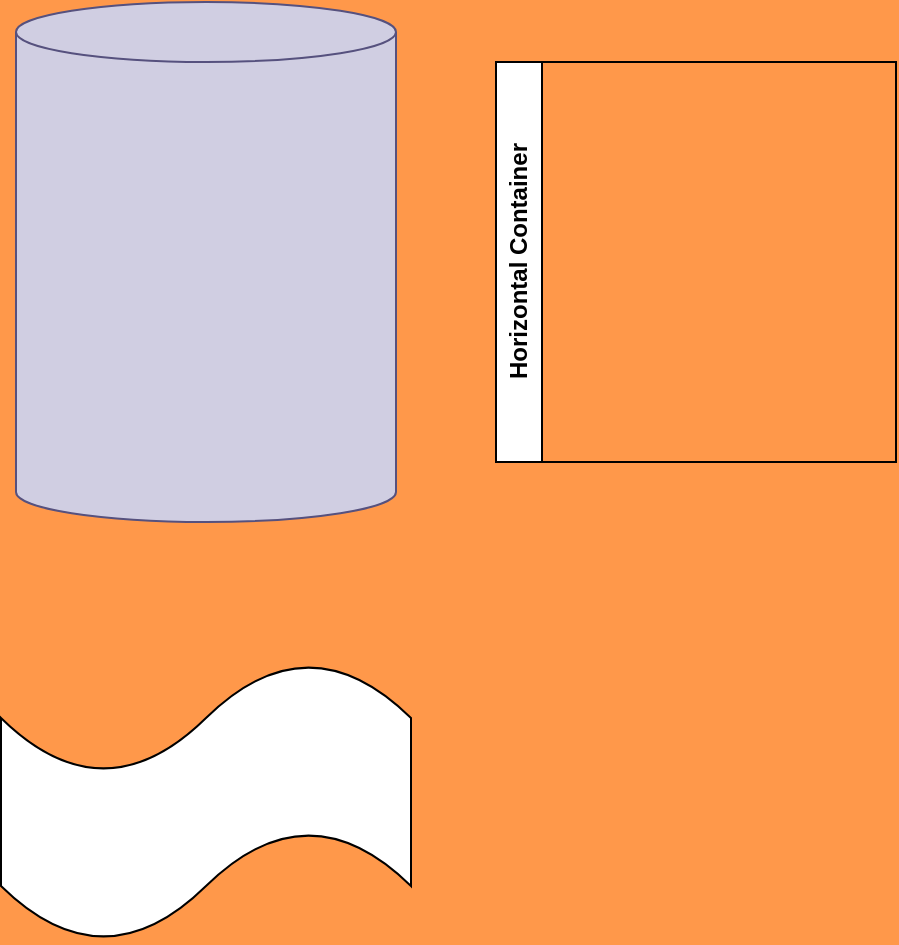 <mxfile version="24.7.16">
  <diagram name="第 1 页" id="RMl1IjXUAivgwwIWIfm5">
    <mxGraphModel dx="1426" dy="791" grid="1" gridSize="10" guides="1" tooltips="1" connect="1" arrows="1" fold="1" page="1" pageScale="1" pageWidth="1169" pageHeight="827" background="#FF984A" math="0" shadow="0">
      <root>
        <mxCell id="0" />
        <mxCell id="1" parent="0" />
        <mxCell id="ZOqd9_wRwCqgrdEeB94r-1" value="" style="shape=cylinder3;whiteSpace=wrap;html=1;boundedLbl=1;backgroundOutline=1;size=15;fillColor=#d0cee2;strokeColor=#56517e;" vertex="1" parent="1">
          <mxGeometry x="160" y="110" width="190" height="260" as="geometry" />
        </mxCell>
        <mxCell id="ZOqd9_wRwCqgrdEeB94r-2" value="" style="shape=tape;whiteSpace=wrap;html=1;" vertex="1" parent="1">
          <mxGeometry x="152.5" y="440" width="205" height="140" as="geometry" />
        </mxCell>
        <mxCell id="ZOqd9_wRwCqgrdEeB94r-3" value="Horizontal Container" style="swimlane;horizontal=0;whiteSpace=wrap;html=1;" vertex="1" parent="1">
          <mxGeometry x="400" y="140" width="200" height="200" as="geometry" />
        </mxCell>
      </root>
    </mxGraphModel>
  </diagram>
</mxfile>
